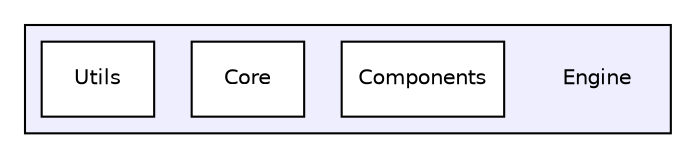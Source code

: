 digraph "Engine" {
  compound=true
  node [ fontsize="10", fontname="Helvetica"];
  edge [ labelfontsize="10", labelfontname="Helvetica"];
  subgraph clusterdir_0b6ee6e7e9547e675db4add2e5de97da {
    graph [ bgcolor="#eeeeff", pencolor="black", label="" URL="dir_0b6ee6e7e9547e675db4add2e5de97da.html"];
    dir_0b6ee6e7e9547e675db4add2e5de97da [shape=plaintext label="Engine"];
    dir_36962fdc075fb9b53a92f8269be504c9 [shape=box label="Components" color="black" fillcolor="white" style="filled" URL="dir_36962fdc075fb9b53a92f8269be504c9.html"];
    dir_0e25eeab45a2a860e54b41439eaf8784 [shape=box label="Core" color="black" fillcolor="white" style="filled" URL="dir_0e25eeab45a2a860e54b41439eaf8784.html"];
    dir_edb3a854c210c0e97f3293a5a8a94807 [shape=box label="Utils" color="black" fillcolor="white" style="filled" URL="dir_edb3a854c210c0e97f3293a5a8a94807.html"];
  }
}
